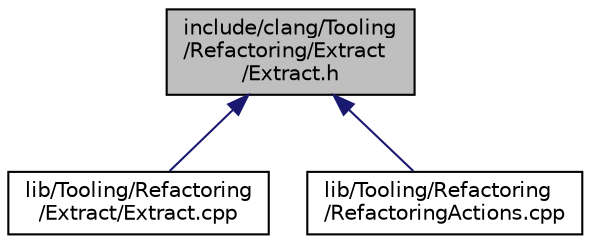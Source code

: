 digraph "include/clang/Tooling/Refactoring/Extract/Extract.h"
{
 // LATEX_PDF_SIZE
  bgcolor="transparent";
  edge [fontname="Helvetica",fontsize="10",labelfontname="Helvetica",labelfontsize="10"];
  node [fontname="Helvetica",fontsize="10",shape=record];
  Node1 [label="include/clang/Tooling\l/Refactoring/Extract\l/Extract.h",height=0.2,width=0.4,color="black", fillcolor="grey75", style="filled", fontcolor="black",tooltip=" "];
  Node1 -> Node2 [dir="back",color="midnightblue",fontsize="10",style="solid",fontname="Helvetica"];
  Node2 [label="lib/Tooling/Refactoring\l/Extract/Extract.cpp",height=0.2,width=0.4,color="black",URL="$Extract_8cpp.html",tooltip=" "];
  Node1 -> Node3 [dir="back",color="midnightblue",fontsize="10",style="solid",fontname="Helvetica"];
  Node3 [label="lib/Tooling/Refactoring\l/RefactoringActions.cpp",height=0.2,width=0.4,color="black",URL="$RefactoringActions_8cpp.html",tooltip=" "];
}
